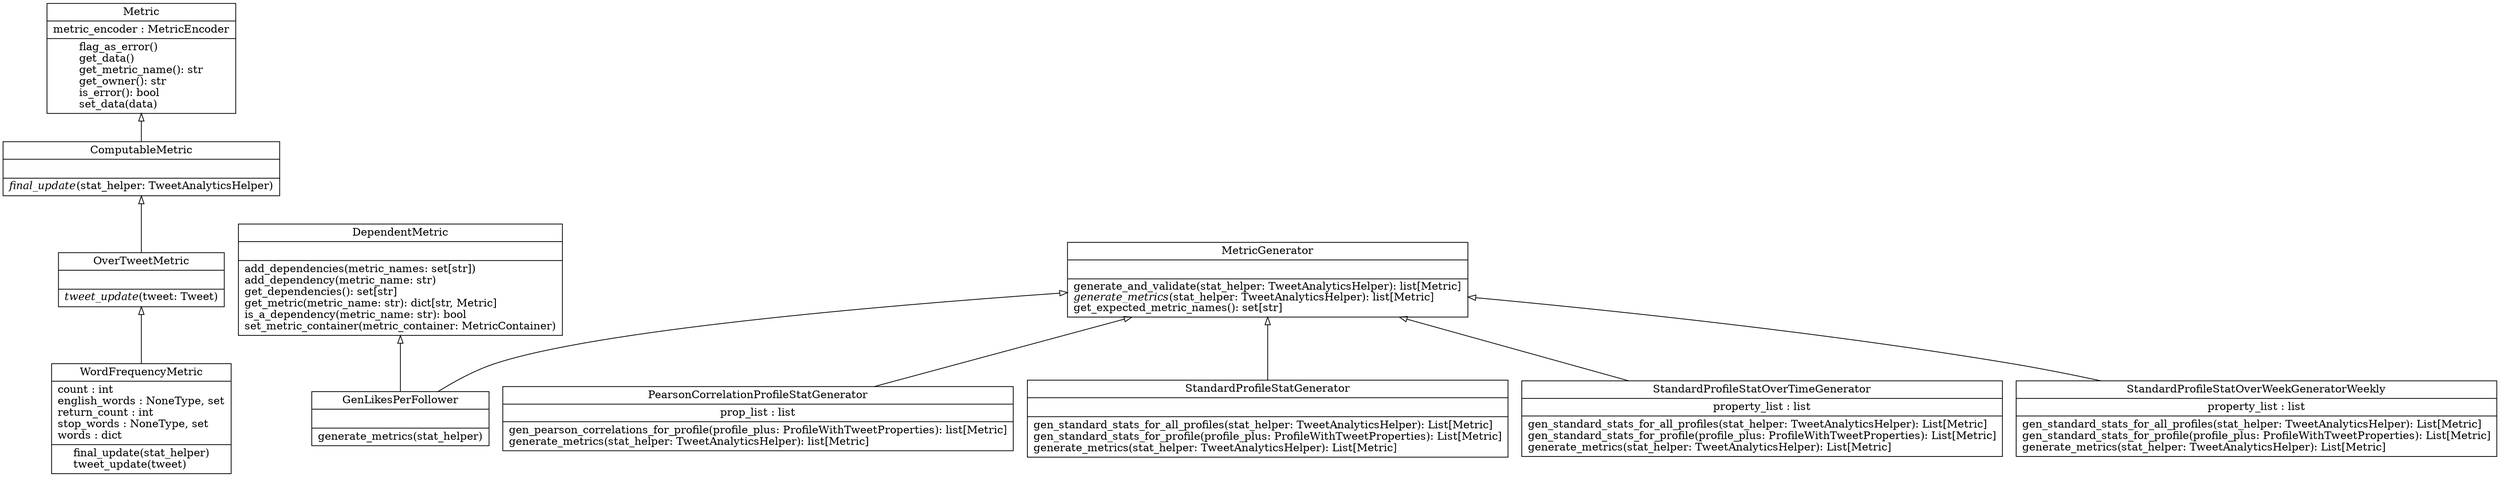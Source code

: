 digraph "classes_MyProject" {
rankdir=BT
charset="utf-8"
"backend.metric_system.metric.ComputableMetric" [color="black", fontcolor="black", label=<{ComputableMetric|<br ALIGN="LEFT"/>|<I>final_update</I>(stat_helper: TweetAnalyticsHelper)<br ALIGN="LEFT"/>}>, shape="record", style="solid"];
"backend.metric_system.metric.DependentMetric" [color="black", fontcolor="black", label=<{DependentMetric|<br ALIGN="LEFT"/>|add_dependencies(metric_names: set[str])<br ALIGN="LEFT"/>add_dependency(metric_name: str)<br ALIGN="LEFT"/>get_dependencies(): set[str]<br ALIGN="LEFT"/>get_metric(metric_name: str): dict[str, Metric]<br ALIGN="LEFT"/>is_a_dependency(metric_name: str): bool<br ALIGN="LEFT"/>set_metric_container(metric_container: MetricContainer)<br ALIGN="LEFT"/>}>, shape="record", style="solid"];
"backend.metric_system.generators.gen_likes_per_follower.GenLikesPerFollower" [color="black", fontcolor="black", label=<{GenLikesPerFollower|<br ALIGN="LEFT"/>|generate_metrics(stat_helper)<br ALIGN="LEFT"/>}>, shape="record", style="solid"];
"backend.metric_system.metric.Metric" [color="black", fontcolor="black", label=<{Metric|metric_encoder : MetricEncoder<br ALIGN="LEFT"/>|flag_as_error()<br ALIGN="LEFT"/>get_data()<br ALIGN="LEFT"/>get_metric_name(): str<br ALIGN="LEFT"/>get_owner(): str<br ALIGN="LEFT"/>is_error(): bool<br ALIGN="LEFT"/>set_data(data)<br ALIGN="LEFT"/>}>, shape="record", style="solid"];
"backend.metric_system.metric.MetricGenerator" [color="black", fontcolor="black", label=<{MetricGenerator|<br ALIGN="LEFT"/>|generate_and_validate(stat_helper: TweetAnalyticsHelper): list[Metric]<br ALIGN="LEFT"/><I>generate_metrics</I>(stat_helper: TweetAnalyticsHelper): list[Metric]<br ALIGN="LEFT"/>get_expected_metric_names(): set[str]<br ALIGN="LEFT"/>}>, shape="record", style="solid"];
"backend.metric_system.metric.OverTweetMetric" [color="black", fontcolor="black", label=<{OverTweetMetric|<br ALIGN="LEFT"/>|<I>tweet_update</I>(tweet: Tweet)<br ALIGN="LEFT"/>}>, shape="record", style="solid"];
"backend.metric_system.generators.gen_pearson_correlation_stat_generator.PearsonCorrelationProfileStatGenerator" [color="black", fontcolor="black", label=<{PearsonCorrelationProfileStatGenerator|prop_list : list<br ALIGN="LEFT"/>|gen_pearson_correlations_for_profile(profile_plus: ProfileWithTweetProperties): list[Metric]<br ALIGN="LEFT"/>generate_metrics(stat_helper: TweetAnalyticsHelper): list[Metric]<br ALIGN="LEFT"/>}>, shape="record", style="solid"];
"backend.metric_system.generators.gen_standard_profile_stat_gen.StandardProfileStatGenerator" [color="black", fontcolor="black", label=<{StandardProfileStatGenerator|<br ALIGN="LEFT"/>|gen_standard_stats_for_all_profiles(stat_helper: TweetAnalyticsHelper): List[Metric]<br ALIGN="LEFT"/>gen_standard_stats_for_profile(profile_plus: ProfileWithTweetProperties): List[Metric]<br ALIGN="LEFT"/>generate_metrics(stat_helper: TweetAnalyticsHelper): List[Metric]<br ALIGN="LEFT"/>}>, shape="record", style="solid"];
"backend.metric_system.generators.gen_standard_profile_stat_over_time.StandardProfileStatOverTimeGenerator" [color="black", fontcolor="black", label=<{StandardProfileStatOverTimeGenerator|property_list : list<br ALIGN="LEFT"/>|gen_standard_stats_for_all_profiles(stat_helper: TweetAnalyticsHelper): List[Metric]<br ALIGN="LEFT"/>gen_standard_stats_for_profile(profile_plus: ProfileWithTweetProperties): List[Metric]<br ALIGN="LEFT"/>generate_metrics(stat_helper: TweetAnalyticsHelper): List[Metric]<br ALIGN="LEFT"/>}>, shape="record", style="solid"];
"backend.metric_system.generators.gen_standard_profile_stat_over_time_weekly.StandardProfileStatOverWeekGeneratorWeekly" [color="black", fontcolor="black", label=<{StandardProfileStatOverWeekGeneratorWeekly|property_list : list<br ALIGN="LEFT"/>|gen_standard_stats_for_all_profiles(stat_helper: TweetAnalyticsHelper): List[Metric]<br ALIGN="LEFT"/>gen_standard_stats_for_profile(profile_plus: ProfileWithTweetProperties): List[Metric]<br ALIGN="LEFT"/>generate_metrics(stat_helper: TweetAnalyticsHelper): List[Metric]<br ALIGN="LEFT"/>}>, shape="record", style="solid"];
"backend.metric_system.metrics.metric_word_frequency.WordFrequencyMetric" [color="black", fontcolor="black", label=<{WordFrequencyMetric|count : int<br ALIGN="LEFT"/>english_words : NoneType, set<br ALIGN="LEFT"/>return_count : int<br ALIGN="LEFT"/>stop_words : NoneType, set<br ALIGN="LEFT"/>words : dict<br ALIGN="LEFT"/>|final_update(stat_helper)<br ALIGN="LEFT"/>tweet_update(tweet)<br ALIGN="LEFT"/>}>, shape="record", style="solid"];
"backend.metric_system.generators.gen_likes_per_follower.GenLikesPerFollower" -> "backend.metric_system.metric.DependentMetric" [arrowhead="empty", arrowtail="none"];
"backend.metric_system.generators.gen_likes_per_follower.GenLikesPerFollower" -> "backend.metric_system.metric.MetricGenerator" [arrowhead="empty", arrowtail="none"];
"backend.metric_system.generators.gen_pearson_correlation_stat_generator.PearsonCorrelationProfileStatGenerator" -> "backend.metric_system.metric.MetricGenerator" [arrowhead="empty", arrowtail="none"];
"backend.metric_system.generators.gen_standard_profile_stat_gen.StandardProfileStatGenerator" -> "backend.metric_system.metric.MetricGenerator" [arrowhead="empty", arrowtail="none"];
"backend.metric_system.generators.gen_standard_profile_stat_over_time.StandardProfileStatOverTimeGenerator" -> "backend.metric_system.metric.MetricGenerator" [arrowhead="empty", arrowtail="none"];
"backend.metric_system.generators.gen_standard_profile_stat_over_time_weekly.StandardProfileStatOverWeekGeneratorWeekly" -> "backend.metric_system.metric.MetricGenerator" [arrowhead="empty", arrowtail="none"];
"backend.metric_system.metric.ComputableMetric" -> "backend.metric_system.metric.Metric" [arrowhead="empty", arrowtail="none"];
"backend.metric_system.metric.OverTweetMetric" -> "backend.metric_system.metric.ComputableMetric" [arrowhead="empty", arrowtail="none"];
"backend.metric_system.metrics.metric_word_frequency.WordFrequencyMetric" -> "backend.metric_system.metric.OverTweetMetric" [arrowhead="empty", arrowtail="none"];
}

